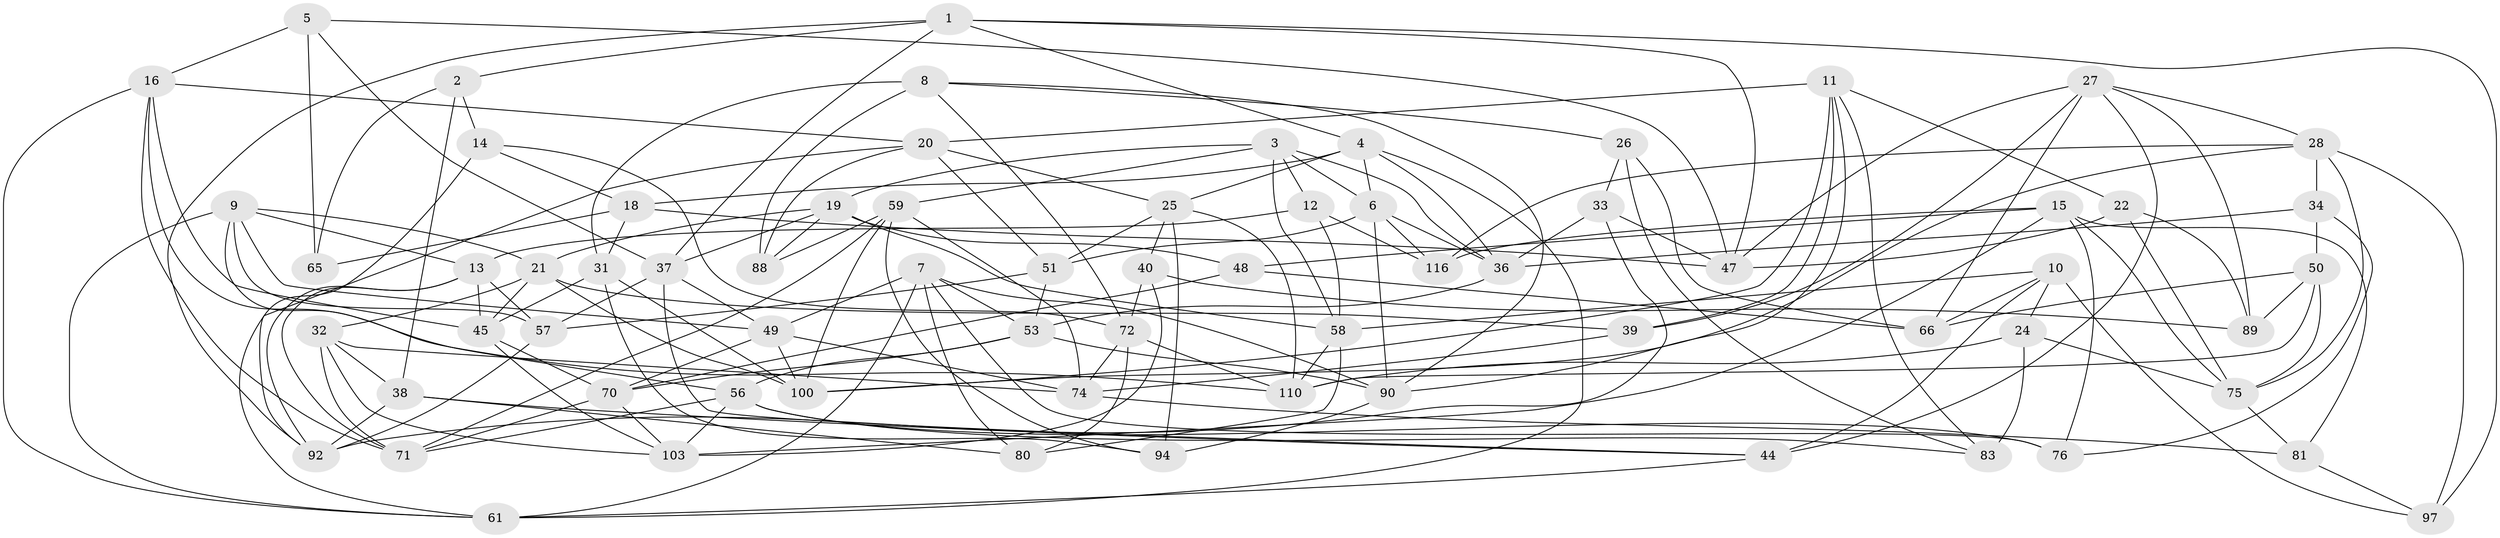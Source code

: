 // Generated by graph-tools (version 1.1) at 2025/24/03/03/25 07:24:26]
// undirected, 69 vertices, 179 edges
graph export_dot {
graph [start="1"]
  node [color=gray90,style=filled];
  1 [super="+77"];
  2;
  3 [super="+86"];
  4 [super="+109"];
  5;
  6 [super="+84"];
  7 [super="+115"];
  8 [super="+29"];
  9 [super="+23"];
  10 [super="+64"];
  11 [super="+55"];
  12;
  13 [super="+17"];
  14;
  15 [super="+99"];
  16 [super="+35"];
  18 [super="+108"];
  19 [super="+46"];
  20 [super="+78"];
  21 [super="+69"];
  22;
  24;
  25 [super="+30"];
  26;
  27 [super="+43"];
  28 [super="+62"];
  31 [super="+41"];
  32 [super="+42"];
  33;
  34;
  36 [super="+73"];
  37 [super="+85"];
  38 [super="+54"];
  39;
  40;
  44 [super="+79"];
  45 [super="+106"];
  47 [super="+82"];
  48;
  49 [super="+52"];
  50 [super="+87"];
  51 [super="+102"];
  53 [super="+91"];
  56 [super="+63"];
  57 [super="+60"];
  58 [super="+67"];
  59 [super="+96"];
  61 [super="+68"];
  65;
  66 [super="+111"];
  70 [super="+98"];
  71 [super="+114"];
  72 [super="+101"];
  74 [super="+95"];
  75 [super="+105"];
  76;
  80;
  81;
  83;
  88;
  89;
  90 [super="+93"];
  92 [super="+112"];
  94;
  97;
  100 [super="+107"];
  103 [super="+104"];
  110 [super="+113"];
  116;
  1 -- 97;
  1 -- 92;
  1 -- 47;
  1 -- 2;
  1 -- 4;
  1 -- 37;
  2 -- 14;
  2 -- 38;
  2 -- 65;
  3 -- 12;
  3 -- 6;
  3 -- 59;
  3 -- 36;
  3 -- 19;
  3 -- 58;
  4 -- 6;
  4 -- 61;
  4 -- 25;
  4 -- 18;
  4 -- 36;
  5 -- 16;
  5 -- 65;
  5 -- 47;
  5 -- 37;
  6 -- 51;
  6 -- 116;
  6 -- 90;
  6 -- 36;
  7 -- 61;
  7 -- 80;
  7 -- 49;
  7 -- 90;
  7 -- 76;
  7 -- 53;
  8 -- 90;
  8 -- 72;
  8 -- 26;
  8 -- 88;
  8 -- 31 [weight=2];
  9 -- 61;
  9 -- 56;
  9 -- 49;
  9 -- 21;
  9 -- 57;
  9 -- 13;
  10 -- 97;
  10 -- 44 [weight=2];
  10 -- 24;
  10 -- 66;
  10 -- 58;
  11 -- 83;
  11 -- 39;
  11 -- 90;
  11 -- 20;
  11 -- 22;
  11 -- 100;
  12 -- 116;
  12 -- 58;
  12 -- 13;
  13 -- 92;
  13 -- 45;
  13 -- 57;
  13 -- 71;
  14 -- 18;
  14 -- 72;
  14 -- 92;
  15 -- 76;
  15 -- 116;
  15 -- 48;
  15 -- 81;
  15 -- 75;
  15 -- 103;
  16 -- 110;
  16 -- 20;
  16 -- 45;
  16 -- 71;
  16 -- 61;
  18 -- 65 [weight=2];
  18 -- 31;
  18 -- 47;
  19 -- 48;
  19 -- 88;
  19 -- 37;
  19 -- 58;
  19 -- 21;
  20 -- 61;
  20 -- 88;
  20 -- 51;
  20 -- 25;
  21 -- 100;
  21 -- 39;
  21 -- 45;
  21 -- 32;
  22 -- 47;
  22 -- 89;
  22 -- 75;
  24 -- 110;
  24 -- 83;
  24 -- 75;
  25 -- 110;
  25 -- 94;
  25 -- 40;
  25 -- 51;
  26 -- 33;
  26 -- 83;
  26 -- 66;
  27 -- 89;
  27 -- 44;
  27 -- 39;
  27 -- 47;
  27 -- 66;
  27 -- 28;
  28 -- 34;
  28 -- 97;
  28 -- 116;
  28 -- 75;
  28 -- 100;
  31 -- 45;
  31 -- 94;
  31 -- 100;
  32 -- 71;
  32 -- 38 [weight=2];
  32 -- 74;
  32 -- 103;
  33 -- 92;
  33 -- 47;
  33 -- 36;
  34 -- 76;
  34 -- 50;
  34 -- 36;
  36 -- 53;
  37 -- 49;
  37 -- 57;
  37 -- 44;
  38 -- 80;
  38 -- 92;
  38 -- 44;
  39 -- 74;
  40 -- 72;
  40 -- 89;
  40 -- 103;
  44 -- 61;
  45 -- 70;
  45 -- 103;
  48 -- 70;
  48 -- 66;
  49 -- 100;
  49 -- 74;
  49 -- 70;
  50 -- 66 [weight=2];
  50 -- 110;
  50 -- 89;
  50 -- 75;
  51 -- 57 [weight=2];
  51 -- 53;
  53 -- 90;
  53 -- 56;
  53 -- 70;
  56 -- 76;
  56 -- 83;
  56 -- 103;
  56 -- 71;
  57 -- 92;
  58 -- 80;
  58 -- 110;
  59 -- 94;
  59 -- 100;
  59 -- 88;
  59 -- 74;
  59 -- 71;
  70 -- 71;
  70 -- 103;
  72 -- 74;
  72 -- 80;
  72 -- 110;
  74 -- 81;
  75 -- 81;
  81 -- 97;
  90 -- 94;
}
